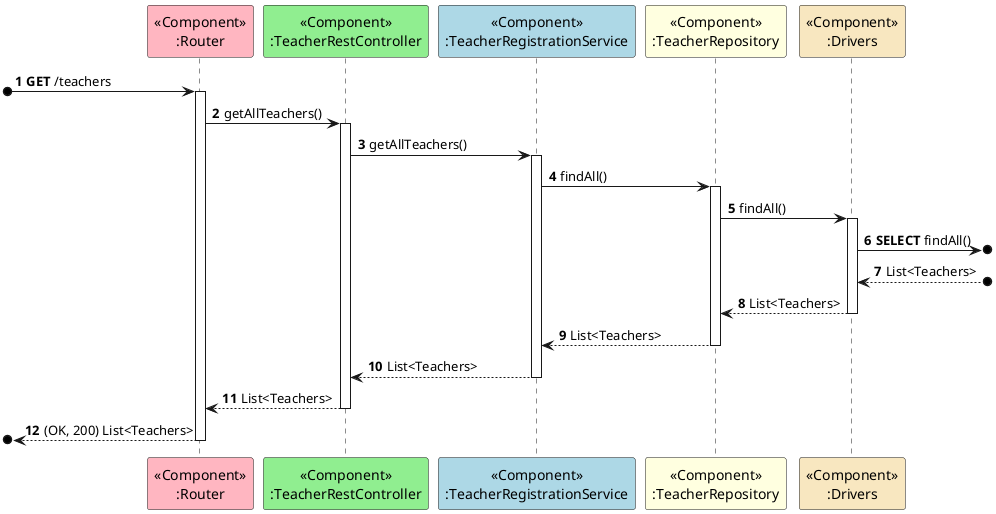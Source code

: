 @startuml

autonumber

participant "<<Component>>\n:Router" as RT #lightpink
participant "<<Component>>\n:TeacherRestController" as C #lightgreen
participant "<<Component>>\n:TeacherRegistrationService" as S #lightblue
participant "<<Component>>\n:TeacherRepository" as R #lightyellow
participant "<<Component>>\n:Drivers" as Drivers #strategy

[o-> RT ++: **GET** /teachers
RT -> C ++: getAllTeachers()
C -> S ++: getAllTeachers()
S -> R ++: findAll()
R -> Drivers ++: findAll()
Drivers ->o] : **SELECT** findAll()
Drivers <--o] : List<Teachers>
Drivers --> R --: List<Teachers>
R --> S --: List<Teachers>
S --> C --: List<Teachers>
C --> RT --: List<Teachers>
[o<-- RT --: (OK, 200) List<Teachers>

@enduml